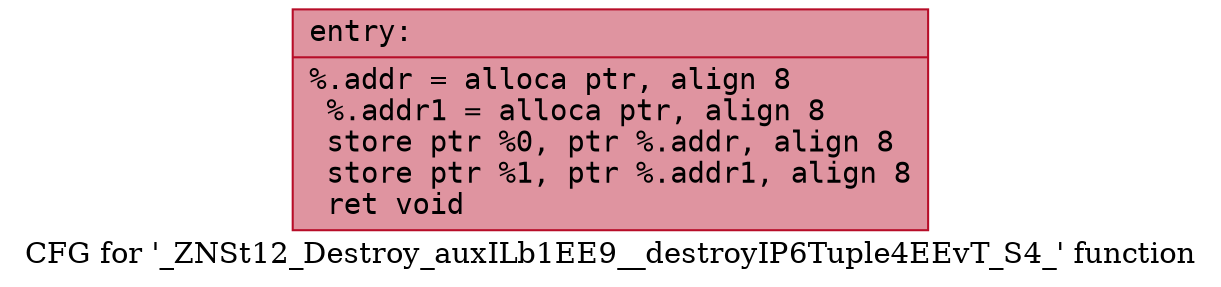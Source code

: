 digraph "CFG for '_ZNSt12_Destroy_auxILb1EE9__destroyIP6Tuple4EEvT_S4_' function" {
	label="CFG for '_ZNSt12_Destroy_auxILb1EE9__destroyIP6Tuple4EEvT_S4_' function";

	Node0x55c6063c2a30 [shape=record,color="#b70d28ff", style=filled, fillcolor="#b70d2870" fontname="Courier",label="{entry:\l|  %.addr = alloca ptr, align 8\l  %.addr1 = alloca ptr, align 8\l  store ptr %0, ptr %.addr, align 8\l  store ptr %1, ptr %.addr1, align 8\l  ret void\l}"];
}
